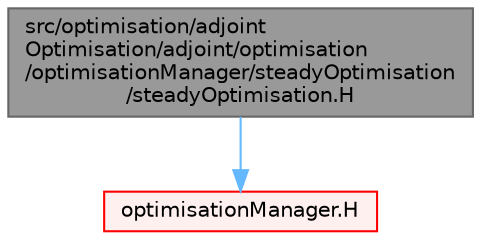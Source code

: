 digraph "src/optimisation/adjointOptimisation/adjoint/optimisation/optimisationManager/steadyOptimisation/steadyOptimisation.H"
{
 // LATEX_PDF_SIZE
  bgcolor="transparent";
  edge [fontname=Helvetica,fontsize=10,labelfontname=Helvetica,labelfontsize=10];
  node [fontname=Helvetica,fontsize=10,shape=box,height=0.2,width=0.4];
  Node1 [id="Node000001",label="src/optimisation/adjoint\lOptimisation/adjoint/optimisation\l/optimisationManager/steadyOptimisation\l/steadyOptimisation.H",height=0.2,width=0.4,color="gray40", fillcolor="grey60", style="filled", fontcolor="black",tooltip=" "];
  Node1 -> Node2 [id="edge1_Node000001_Node000002",color="steelblue1",style="solid",tooltip=" "];
  Node2 [id="Node000002",label="optimisationManager.H",height=0.2,width=0.4,color="red", fillcolor="#FFF0F0", style="filled",URL="$optimisationManager_8H.html",tooltip=" "];
}
